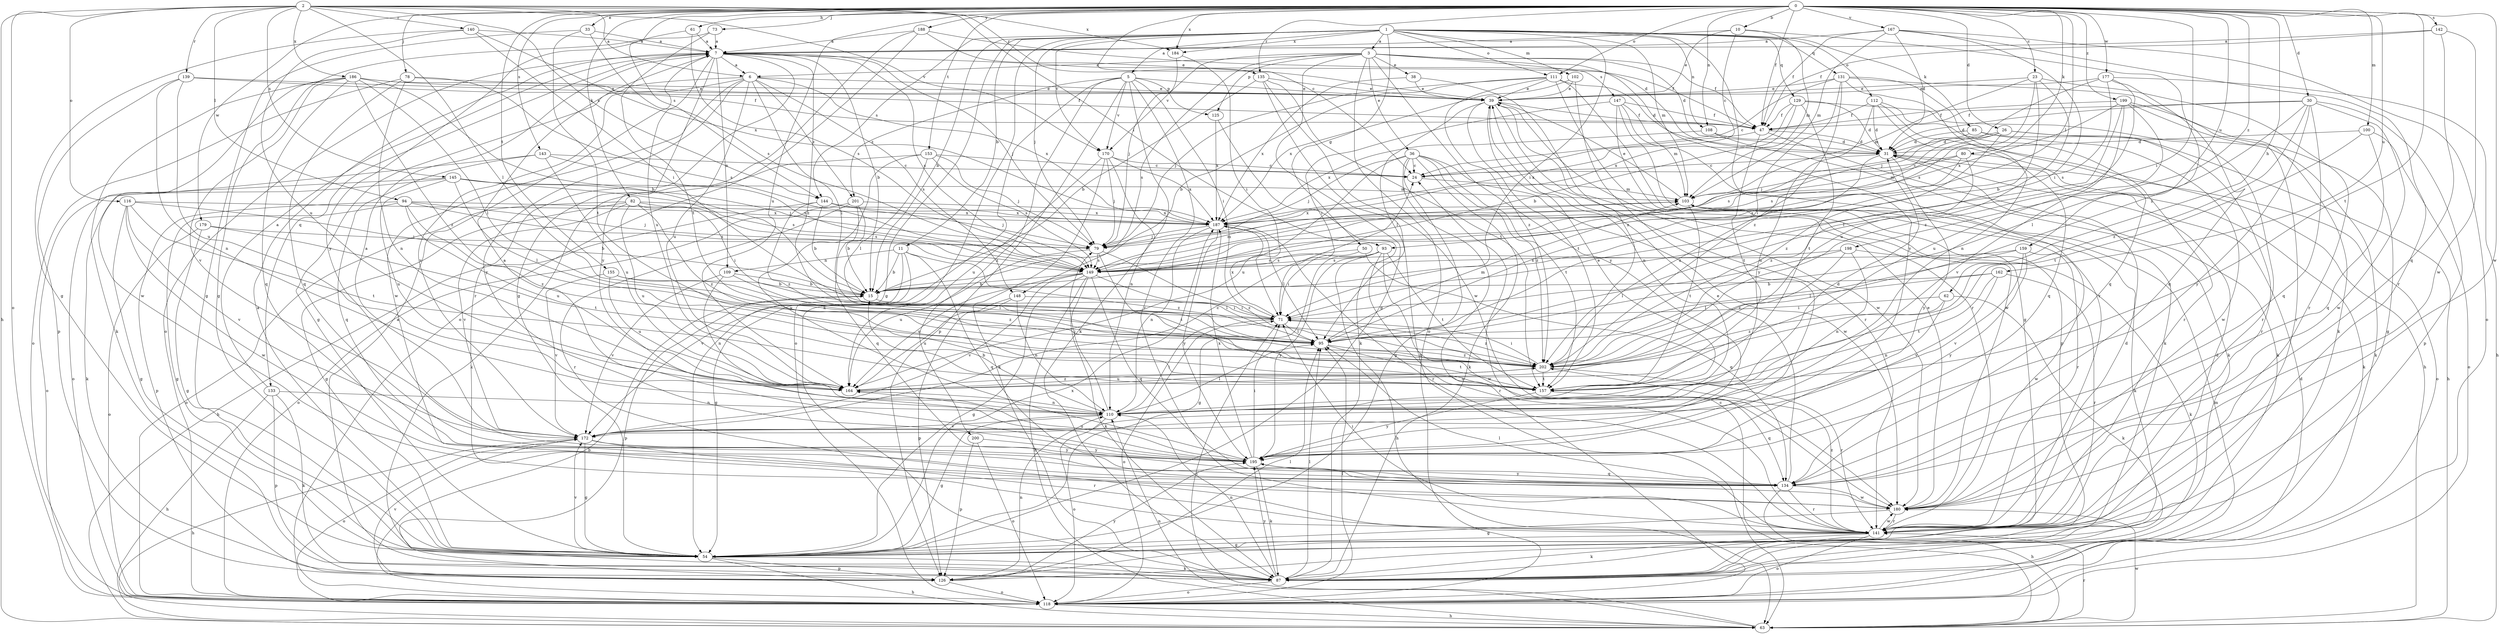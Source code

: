 strict digraph  {
0;
1;
2;
3;
5;
6;
7;
10;
11;
15;
23;
24;
26;
30;
31;
33;
36;
38;
39;
47;
50;
54;
61;
62;
63;
71;
73;
78;
79;
80;
82;
85;
87;
93;
94;
95;
100;
102;
103;
108;
109;
110;
111;
112;
116;
118;
125;
126;
129;
131;
133;
134;
135;
139;
140;
141;
142;
143;
144;
145;
147;
148;
149;
153;
155;
157;
159;
162;
164;
167;
170;
172;
177;
179;
180;
184;
186;
187;
188;
195;
198;
199;
200;
201;
202;
0 -> 10  [label=b];
0 -> 23  [label=c];
0 -> 24  [label=c];
0 -> 26  [label=d];
0 -> 30  [label=d];
0 -> 33  [label=e];
0 -> 47  [label=f];
0 -> 61  [label=h];
0 -> 62  [label=h];
0 -> 71  [label=i];
0 -> 73  [label=j];
0 -> 78  [label=j];
0 -> 80  [label=k];
0 -> 82  [label=k];
0 -> 93  [label=l];
0 -> 100  [label=m];
0 -> 108  [label=n];
0 -> 111  [label=o];
0 -> 135  [label=r];
0 -> 142  [label=s];
0 -> 143  [label=s];
0 -> 144  [label=s];
0 -> 153  [label=t];
0 -> 155  [label=t];
0 -> 157  [label=t];
0 -> 159  [label=u];
0 -> 162  [label=u];
0 -> 164  [label=u];
0 -> 167  [label=v];
0 -> 177  [label=w];
0 -> 179  [label=w];
0 -> 180  [label=w];
0 -> 184  [label=x];
0 -> 188  [label=y];
0 -> 198  [label=z];
0 -> 199  [label=z];
1 -> 3  [label=a];
1 -> 5  [label=a];
1 -> 11  [label=b];
1 -> 15  [label=b];
1 -> 50  [label=g];
1 -> 54  [label=g];
1 -> 71  [label=i];
1 -> 79  [label=j];
1 -> 85  [label=k];
1 -> 87  [label=k];
1 -> 102  [label=m];
1 -> 103  [label=m];
1 -> 108  [label=n];
1 -> 111  [label=o];
1 -> 112  [label=o];
1 -> 129  [label=q];
1 -> 131  [label=q];
1 -> 144  [label=s];
1 -> 170  [label=v];
1 -> 184  [label=x];
1 -> 195  [label=y];
2 -> 6  [label=a];
2 -> 63  [label=h];
2 -> 93  [label=l];
2 -> 94  [label=l];
2 -> 95  [label=l];
2 -> 116  [label=o];
2 -> 118  [label=o];
2 -> 135  [label=r];
2 -> 139  [label=r];
2 -> 140  [label=r];
2 -> 144  [label=s];
2 -> 145  [label=s];
2 -> 170  [label=v];
2 -> 184  [label=x];
2 -> 186  [label=x];
3 -> 6  [label=a];
3 -> 31  [label=d];
3 -> 36  [label=e];
3 -> 38  [label=e];
3 -> 47  [label=f];
3 -> 54  [label=g];
3 -> 118  [label=o];
3 -> 125  [label=p];
3 -> 141  [label=r];
3 -> 147  [label=s];
3 -> 148  [label=s];
3 -> 170  [label=v];
3 -> 195  [label=y];
5 -> 39  [label=e];
5 -> 71  [label=i];
5 -> 87  [label=k];
5 -> 118  [label=o];
5 -> 125  [label=p];
5 -> 126  [label=p];
5 -> 141  [label=r];
5 -> 170  [label=v];
5 -> 200  [label=z];
5 -> 201  [label=z];
6 -> 39  [label=e];
6 -> 54  [label=g];
6 -> 95  [label=l];
6 -> 148  [label=s];
6 -> 164  [label=u];
6 -> 172  [label=v];
6 -> 180  [label=w];
6 -> 187  [label=x];
6 -> 195  [label=y];
6 -> 201  [label=z];
7 -> 6  [label=a];
7 -> 15  [label=b];
7 -> 47  [label=f];
7 -> 79  [label=j];
7 -> 109  [label=n];
7 -> 118  [label=o];
7 -> 133  [label=q];
7 -> 141  [label=r];
7 -> 149  [label=s];
7 -> 164  [label=u];
7 -> 195  [label=y];
7 -> 202  [label=z];
10 -> 7  [label=a];
10 -> 24  [label=c];
10 -> 39  [label=e];
10 -> 103  [label=m];
10 -> 202  [label=z];
11 -> 15  [label=b];
11 -> 54  [label=g];
11 -> 109  [label=n];
11 -> 134  [label=q];
11 -> 172  [label=v];
11 -> 202  [label=z];
15 -> 71  [label=i];
15 -> 126  [label=p];
23 -> 15  [label=b];
23 -> 39  [label=e];
23 -> 103  [label=m];
23 -> 141  [label=r];
23 -> 149  [label=s];
23 -> 164  [label=u];
24 -> 103  [label=m];
26 -> 31  [label=d];
26 -> 79  [label=j];
26 -> 87  [label=k];
26 -> 141  [label=r];
26 -> 149  [label=s];
26 -> 202  [label=z];
30 -> 31  [label=d];
30 -> 47  [label=f];
30 -> 95  [label=l];
30 -> 126  [label=p];
30 -> 134  [label=q];
30 -> 180  [label=w];
30 -> 195  [label=y];
30 -> 202  [label=z];
31 -> 24  [label=c];
31 -> 118  [label=o];
31 -> 195  [label=y];
31 -> 202  [label=z];
33 -> 7  [label=a];
33 -> 54  [label=g];
33 -> 149  [label=s];
33 -> 157  [label=t];
36 -> 24  [label=c];
36 -> 54  [label=g];
36 -> 79  [label=j];
36 -> 87  [label=k];
36 -> 118  [label=o];
36 -> 157  [label=t];
36 -> 164  [label=u];
36 -> 180  [label=w];
36 -> 202  [label=z];
38 -> 39  [label=e];
38 -> 187  [label=x];
38 -> 202  [label=z];
39 -> 47  [label=f];
39 -> 95  [label=l];
39 -> 110  [label=n];
39 -> 141  [label=r];
39 -> 157  [label=t];
39 -> 180  [label=w];
47 -> 31  [label=d];
47 -> 87  [label=k];
47 -> 157  [label=t];
47 -> 187  [label=x];
50 -> 71  [label=i];
50 -> 134  [label=q];
50 -> 149  [label=s];
54 -> 7  [label=a];
54 -> 31  [label=d];
54 -> 63  [label=h];
54 -> 87  [label=k];
54 -> 126  [label=p];
54 -> 172  [label=v];
54 -> 187  [label=x];
61 -> 7  [label=a];
61 -> 149  [label=s];
61 -> 195  [label=y];
62 -> 71  [label=i];
62 -> 87  [label=k];
62 -> 110  [label=n];
62 -> 202  [label=z];
63 -> 24  [label=c];
63 -> 71  [label=i];
63 -> 110  [label=n];
63 -> 141  [label=r];
63 -> 180  [label=w];
71 -> 95  [label=l];
71 -> 118  [label=o];
71 -> 187  [label=x];
71 -> 202  [label=z];
73 -> 7  [label=a];
73 -> 54  [label=g];
73 -> 157  [label=t];
78 -> 39  [label=e];
78 -> 110  [label=n];
78 -> 118  [label=o];
78 -> 134  [label=q];
78 -> 149  [label=s];
79 -> 149  [label=s];
79 -> 157  [label=t];
79 -> 164  [label=u];
79 -> 202  [label=z];
80 -> 24  [label=c];
80 -> 87  [label=k];
80 -> 103  [label=m];
80 -> 149  [label=s];
80 -> 202  [label=z];
82 -> 54  [label=g];
82 -> 71  [label=i];
82 -> 118  [label=o];
82 -> 149  [label=s];
82 -> 164  [label=u];
82 -> 172  [label=v];
82 -> 187  [label=x];
82 -> 202  [label=z];
85 -> 31  [label=d];
85 -> 63  [label=h];
85 -> 149  [label=s];
85 -> 180  [label=w];
87 -> 7  [label=a];
87 -> 95  [label=l];
87 -> 110  [label=n];
87 -> 118  [label=o];
87 -> 195  [label=y];
93 -> 54  [label=g];
93 -> 63  [label=h];
93 -> 141  [label=r];
93 -> 149  [label=s];
93 -> 157  [label=t];
93 -> 180  [label=w];
93 -> 195  [label=y];
94 -> 54  [label=g];
94 -> 79  [label=j];
94 -> 126  [label=p];
94 -> 149  [label=s];
94 -> 164  [label=u];
94 -> 187  [label=x];
94 -> 202  [label=z];
95 -> 103  [label=m];
95 -> 157  [label=t];
95 -> 202  [label=z];
100 -> 31  [label=d];
100 -> 118  [label=o];
100 -> 134  [label=q];
100 -> 157  [label=t];
102 -> 39  [label=e];
102 -> 187  [label=x];
102 -> 195  [label=y];
103 -> 39  [label=e];
103 -> 87  [label=k];
103 -> 141  [label=r];
103 -> 157  [label=t];
103 -> 187  [label=x];
108 -> 31  [label=d];
108 -> 87  [label=k];
108 -> 187  [label=x];
109 -> 15  [label=b];
109 -> 110  [label=n];
109 -> 172  [label=v];
109 -> 202  [label=z];
110 -> 15  [label=b];
110 -> 31  [label=d];
110 -> 39  [label=e];
110 -> 54  [label=g];
110 -> 71  [label=i];
110 -> 79  [label=j];
110 -> 95  [label=l];
110 -> 118  [label=o];
110 -> 172  [label=v];
111 -> 15  [label=b];
111 -> 31  [label=d];
111 -> 39  [label=e];
111 -> 54  [label=g];
111 -> 79  [label=j];
111 -> 141  [label=r];
111 -> 202  [label=z];
112 -> 31  [label=d];
112 -> 47  [label=f];
112 -> 63  [label=h];
112 -> 110  [label=n];
112 -> 134  [label=q];
112 -> 141  [label=r];
116 -> 15  [label=b];
116 -> 54  [label=g];
116 -> 157  [label=t];
116 -> 172  [label=v];
116 -> 180  [label=w];
116 -> 187  [label=x];
118 -> 15  [label=b];
118 -> 31  [label=d];
118 -> 63  [label=h];
118 -> 95  [label=l];
118 -> 103  [label=m];
125 -> 87  [label=k];
125 -> 187  [label=x];
126 -> 95  [label=l];
126 -> 110  [label=n];
126 -> 118  [label=o];
126 -> 172  [label=v];
126 -> 195  [label=y];
129 -> 15  [label=b];
129 -> 31  [label=d];
129 -> 47  [label=f];
129 -> 141  [label=r];
129 -> 157  [label=t];
129 -> 187  [label=x];
131 -> 24  [label=c];
131 -> 39  [label=e];
131 -> 87  [label=k];
131 -> 95  [label=l];
131 -> 110  [label=n];
131 -> 134  [label=q];
131 -> 202  [label=z];
133 -> 7  [label=a];
133 -> 63  [label=h];
133 -> 87  [label=k];
133 -> 110  [label=n];
133 -> 126  [label=p];
134 -> 39  [label=e];
134 -> 63  [label=h];
134 -> 141  [label=r];
134 -> 180  [label=w];
134 -> 195  [label=y];
135 -> 15  [label=b];
135 -> 39  [label=e];
135 -> 63  [label=h];
135 -> 157  [label=t];
135 -> 180  [label=w];
139 -> 39  [label=e];
139 -> 47  [label=f];
139 -> 110  [label=n];
139 -> 126  [label=p];
139 -> 164  [label=u];
140 -> 7  [label=a];
140 -> 54  [label=g];
140 -> 71  [label=i];
140 -> 164  [label=u];
140 -> 187  [label=x];
141 -> 31  [label=d];
141 -> 54  [label=g];
141 -> 71  [label=i];
141 -> 87  [label=k];
141 -> 95  [label=l];
141 -> 118  [label=o];
141 -> 180  [label=w];
141 -> 202  [label=z];
142 -> 7  [label=a];
142 -> 47  [label=f];
142 -> 134  [label=q];
142 -> 180  [label=w];
143 -> 24  [label=c];
143 -> 118  [label=o];
143 -> 134  [label=q];
143 -> 149  [label=s];
143 -> 164  [label=u];
144 -> 15  [label=b];
144 -> 63  [label=h];
144 -> 79  [label=j];
144 -> 187  [label=x];
144 -> 202  [label=z];
145 -> 79  [label=j];
145 -> 87  [label=k];
145 -> 95  [label=l];
145 -> 103  [label=m];
145 -> 118  [label=o];
145 -> 149  [label=s];
145 -> 164  [label=u];
147 -> 47  [label=f];
147 -> 71  [label=i];
147 -> 87  [label=k];
147 -> 103  [label=m];
147 -> 126  [label=p];
147 -> 180  [label=w];
148 -> 71  [label=i];
148 -> 110  [label=n];
148 -> 126  [label=p];
148 -> 164  [label=u];
149 -> 15  [label=b];
149 -> 54  [label=g];
149 -> 63  [label=h];
149 -> 87  [label=k];
149 -> 95  [label=l];
149 -> 103  [label=m];
149 -> 134  [label=q];
149 -> 164  [label=u];
149 -> 172  [label=v];
153 -> 24  [label=c];
153 -> 79  [label=j];
153 -> 87  [label=k];
153 -> 95  [label=l];
153 -> 149  [label=s];
153 -> 195  [label=y];
155 -> 15  [label=b];
155 -> 95  [label=l];
155 -> 164  [label=u];
155 -> 172  [label=v];
157 -> 134  [label=q];
157 -> 195  [label=y];
159 -> 95  [label=l];
159 -> 149  [label=s];
159 -> 172  [label=v];
159 -> 180  [label=w];
159 -> 195  [label=y];
162 -> 15  [label=b];
162 -> 95  [label=l];
162 -> 141  [label=r];
162 -> 157  [label=t];
162 -> 172  [label=v];
164 -> 110  [label=n];
164 -> 202  [label=z];
167 -> 7  [label=a];
167 -> 31  [label=d];
167 -> 47  [label=f];
167 -> 71  [label=i];
167 -> 103  [label=m];
167 -> 118  [label=o];
167 -> 141  [label=r];
170 -> 24  [label=c];
170 -> 79  [label=j];
170 -> 87  [label=k];
170 -> 110  [label=n];
170 -> 164  [label=u];
170 -> 187  [label=x];
172 -> 7  [label=a];
172 -> 24  [label=c];
172 -> 54  [label=g];
172 -> 63  [label=h];
172 -> 118  [label=o];
172 -> 141  [label=r];
172 -> 195  [label=y];
177 -> 39  [label=e];
177 -> 63  [label=h];
177 -> 79  [label=j];
177 -> 134  [label=q];
177 -> 149  [label=s];
177 -> 202  [label=z];
179 -> 54  [label=g];
179 -> 79  [label=j];
179 -> 118  [label=o];
179 -> 157  [label=t];
180 -> 39  [label=e];
180 -> 54  [label=g];
180 -> 141  [label=r];
184 -> 71  [label=i];
184 -> 79  [label=j];
186 -> 15  [label=b];
186 -> 39  [label=e];
186 -> 47  [label=f];
186 -> 87  [label=k];
186 -> 95  [label=l];
186 -> 134  [label=q];
186 -> 172  [label=v];
186 -> 180  [label=w];
186 -> 202  [label=z];
187 -> 79  [label=j];
187 -> 95  [label=l];
187 -> 110  [label=n];
187 -> 141  [label=r];
187 -> 195  [label=y];
188 -> 7  [label=a];
188 -> 31  [label=d];
188 -> 39  [label=e];
188 -> 54  [label=g];
188 -> 118  [label=o];
195 -> 7  [label=a];
195 -> 71  [label=i];
195 -> 87  [label=k];
195 -> 134  [label=q];
195 -> 164  [label=u];
195 -> 187  [label=x];
198 -> 87  [label=k];
198 -> 95  [label=l];
198 -> 110  [label=n];
198 -> 149  [label=s];
198 -> 202  [label=z];
199 -> 47  [label=f];
199 -> 54  [label=g];
199 -> 95  [label=l];
199 -> 141  [label=r];
199 -> 164  [label=u];
199 -> 172  [label=v];
199 -> 187  [label=x];
200 -> 118  [label=o];
200 -> 126  [label=p];
200 -> 195  [label=y];
201 -> 15  [label=b];
201 -> 118  [label=o];
201 -> 134  [label=q];
201 -> 141  [label=r];
201 -> 187  [label=x];
202 -> 71  [label=i];
202 -> 141  [label=r];
202 -> 157  [label=t];
202 -> 164  [label=u];
}
